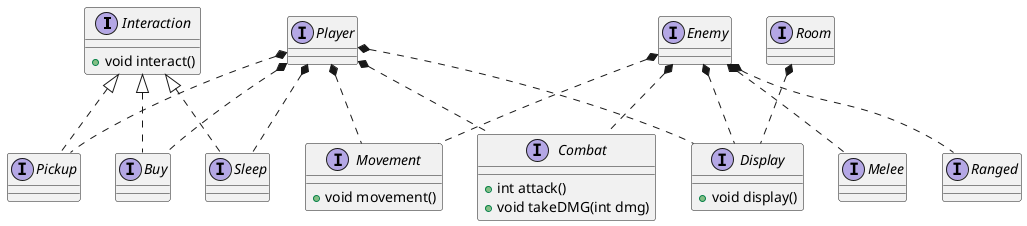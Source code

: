 @startuml
'https://plantuml.com/class-diagram

Interface Interaction
Interface Pickup
Interface Buy
Interface Sleep
Interface Combat
Interface Movement
Interface Display
Interface Player
Interface Room
Interface Enemy
Interface Melee
Interface Pickup
Interface Ranged

Interaction <|.. Pickup
Interaction <|.. Buy
Interaction <|.. Sleep

Player *.. Combat
Player *.. Movement
Player *.. Display
Player *.. Pickup
Player *.. Buy
Player *.. Sleep

Enemy *.. Combat
Enemy *.. Movement
Enemy *.. Display
Enemy *.. Ranged
Enemy *.. Melee

Room *.. Display

Interaction : + void interact()

Combat : + int attack()
Combat : + void takeDMG(int dmg)

Movement : + void movement()

Display : + void display()

@enduml